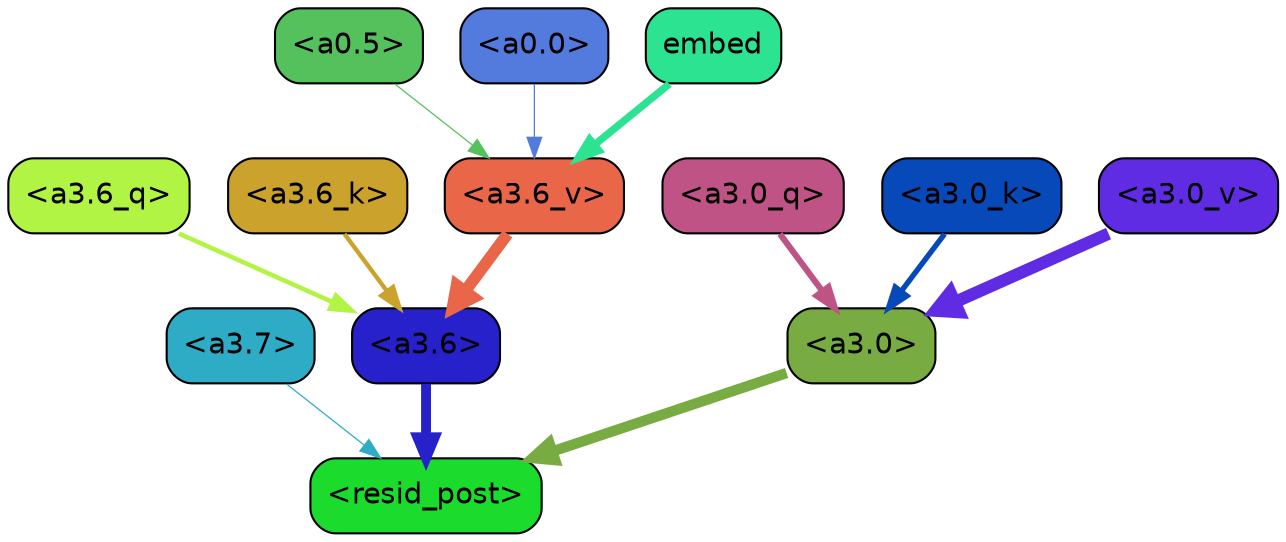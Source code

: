 strict digraph "" {
	graph [bgcolor=transparent,
		layout=dot,
		overlap=false,
		splines=true
	];
	"<a3.7>"	[color=black,
		fillcolor="#2eabc5",
		fontname=Helvetica,
		shape=box,
		style="filled, rounded"];
	"<resid_post>"	[color=black,
		fillcolor="#1bdb2c",
		fontname=Helvetica,
		shape=box,
		style="filled, rounded"];
	"<a3.7>" -> "<resid_post>"	[color="#2eabc5",
		penwidth=0.6];
	"<a3.6>"	[color=black,
		fillcolor="#2621cb",
		fontname=Helvetica,
		shape=box,
		style="filled, rounded"];
	"<a3.6>" -> "<resid_post>"	[color="#2621cb",
		penwidth=4.748674273490906];
	"<a3.0>"	[color=black,
		fillcolor="#78ac43",
		fontname=Helvetica,
		shape=box,
		style="filled, rounded"];
	"<a3.0>" -> "<resid_post>"	[color="#78ac43",
		penwidth=5.004031300544739];
	"<a3.6_q>"	[color=black,
		fillcolor="#b1f444",
		fontname=Helvetica,
		shape=box,
		style="filled, rounded"];
	"<a3.6_q>" -> "<a3.6>"	[color="#b1f444",
		penwidth=2.1656854450702667];
	"<a3.0_q>"	[color=black,
		fillcolor="#c05385",
		fontname=Helvetica,
		shape=box,
		style="filled, rounded"];
	"<a3.0_q>" -> "<a3.0>"	[color="#c05385",
		penwidth=2.95696559548378];
	"<a3.6_k>"	[color=black,
		fillcolor="#caa22c",
		fontname=Helvetica,
		shape=box,
		style="filled, rounded"];
	"<a3.6_k>" -> "<a3.6>"	[color="#caa22c",
		penwidth=2.086437076330185];
	"<a3.0_k>"	[color=black,
		fillcolor="#0749b9",
		fontname=Helvetica,
		shape=box,
		style="filled, rounded"];
	"<a3.0_k>" -> "<a3.0>"	[color="#0749b9",
		penwidth=2.5988530814647675];
	"<a3.6_v>"	[color=black,
		fillcolor="#e96748",
		fontname=Helvetica,
		shape=box,
		style="filled, rounded"];
	"<a3.6_v>" -> "<a3.6>"	[color="#e96748",
		penwidth=5.669987380504608];
	"<a3.0_v>"	[color=black,
		fillcolor="#602ce3",
		fontname=Helvetica,
		shape=box,
		style="filled, rounded"];
	"<a3.0_v>" -> "<a3.0>"	[color="#602ce3",
		penwidth=5.9515902400016785];
	"<a0.5>"	[color=black,
		fillcolor="#54c15d",
		fontname=Helvetica,
		shape=box,
		style="filled, rounded"];
	"<a0.5>" -> "<a3.6_v>"	[color="#54c15d",
		penwidth=0.6];
	"<a0.0>"	[color=black,
		fillcolor="#537bdd",
		fontname=Helvetica,
		shape=box,
		style="filled, rounded"];
	"<a0.0>" -> "<a3.6_v>"	[color="#537bdd",
		penwidth=0.6];
	embed	[color=black,
		fillcolor="#2ce392",
		fontname=Helvetica,
		shape=box,
		style="filled, rounded"];
	embed -> "<a3.6_v>"	[color="#2ce392",
		penwidth=3.56406831741333];
}
